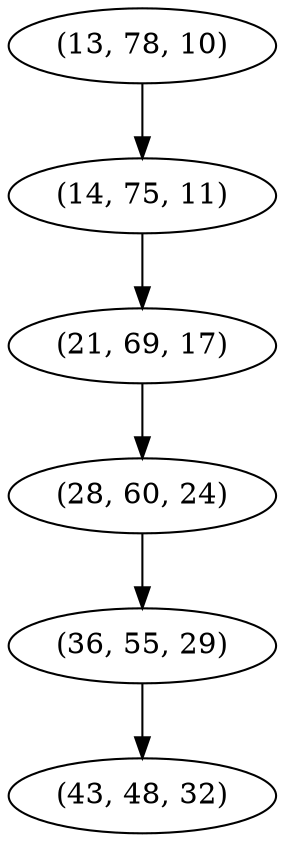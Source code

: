 digraph tree {
    "(13, 78, 10)";
    "(14, 75, 11)";
    "(21, 69, 17)";
    "(28, 60, 24)";
    "(36, 55, 29)";
    "(43, 48, 32)";
    "(13, 78, 10)" -> "(14, 75, 11)";
    "(14, 75, 11)" -> "(21, 69, 17)";
    "(21, 69, 17)" -> "(28, 60, 24)";
    "(28, 60, 24)" -> "(36, 55, 29)";
    "(36, 55, 29)" -> "(43, 48, 32)";
}
